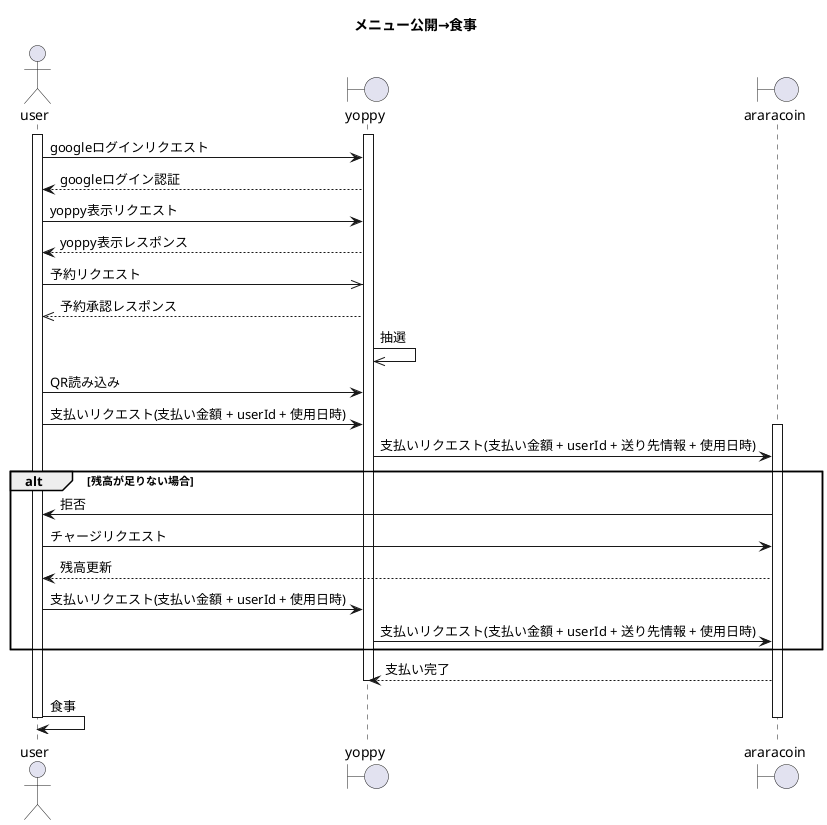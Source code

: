@startuml
title:メニュー公開→食事
actor user 
boundary yoppy
boundary araracoin

activate user
activate yoppy
user -> yoppy : googleログインリクエスト
yoppy --> user : googleログイン認証
user -> yoppy : yoppy表示リクエスト
yoppy --> user : yoppy表示レスポンス
user ->> yoppy : 予約リクエスト
yoppy -->> user : 予約承認レスポンス
yoppy ->> yoppy : 抽選
' stop user
' stop yoppy
' resume yoppy
' resume user
user -> yoppy : QR読み込み
user -> yoppy : 支払いリクエスト(支払い金額 + userId + 使用日時)
activate araracoin
 yoppy -> araracoin : 支払いリクエスト(支払い金額 + userId + 送り先情報 + 使用日時)
alt 残高が足りない場合
    araracoin -> user : 拒否
    user -> araracoin : チャージリクエスト
    araracoin --> user : 残高更新
    user -> yoppy : 支払いリクエスト(支払い金額 + userId + 使用日時)
    yoppy -> araracoin : 支払いリクエスト(支払い金額 + userId + 送り先情報 + 使用日時)
end
araracoin --> yoppy : 支払い完了
deactivate yoppy
user -> user : 食事

deactivate user
deactivate araracoin
@enduml